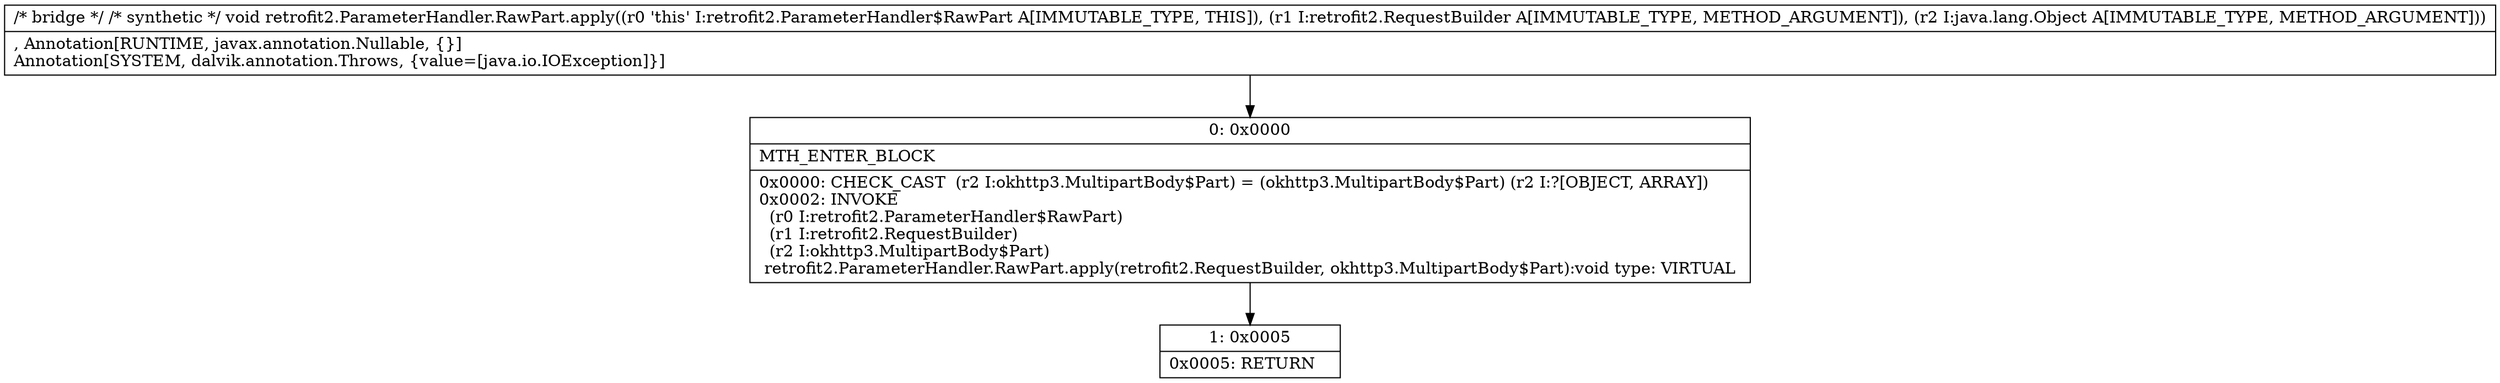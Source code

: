 digraph "CFG forretrofit2.ParameterHandler.RawPart.apply(Lretrofit2\/RequestBuilder;Ljava\/lang\/Object;)V" {
Node_0 [shape=record,label="{0\:\ 0x0000|MTH_ENTER_BLOCK\l|0x0000: CHECK_CAST  (r2 I:okhttp3.MultipartBody$Part) = (okhttp3.MultipartBody$Part) (r2 I:?[OBJECT, ARRAY]) \l0x0002: INVOKE  \l  (r0 I:retrofit2.ParameterHandler$RawPart)\l  (r1 I:retrofit2.RequestBuilder)\l  (r2 I:okhttp3.MultipartBody$Part)\l retrofit2.ParameterHandler.RawPart.apply(retrofit2.RequestBuilder, okhttp3.MultipartBody$Part):void type: VIRTUAL \l}"];
Node_1 [shape=record,label="{1\:\ 0x0005|0x0005: RETURN   \l}"];
MethodNode[shape=record,label="{\/* bridge *\/ \/* synthetic *\/ void retrofit2.ParameterHandler.RawPart.apply((r0 'this' I:retrofit2.ParameterHandler$RawPart A[IMMUTABLE_TYPE, THIS]), (r1 I:retrofit2.RequestBuilder A[IMMUTABLE_TYPE, METHOD_ARGUMENT]), (r2 I:java.lang.Object A[IMMUTABLE_TYPE, METHOD_ARGUMENT]))  | , Annotation[RUNTIME, javax.annotation.Nullable, \{\}]\lAnnotation[SYSTEM, dalvik.annotation.Throws, \{value=[java.io.IOException]\}]\l}"];
MethodNode -> Node_0;
Node_0 -> Node_1;
}

